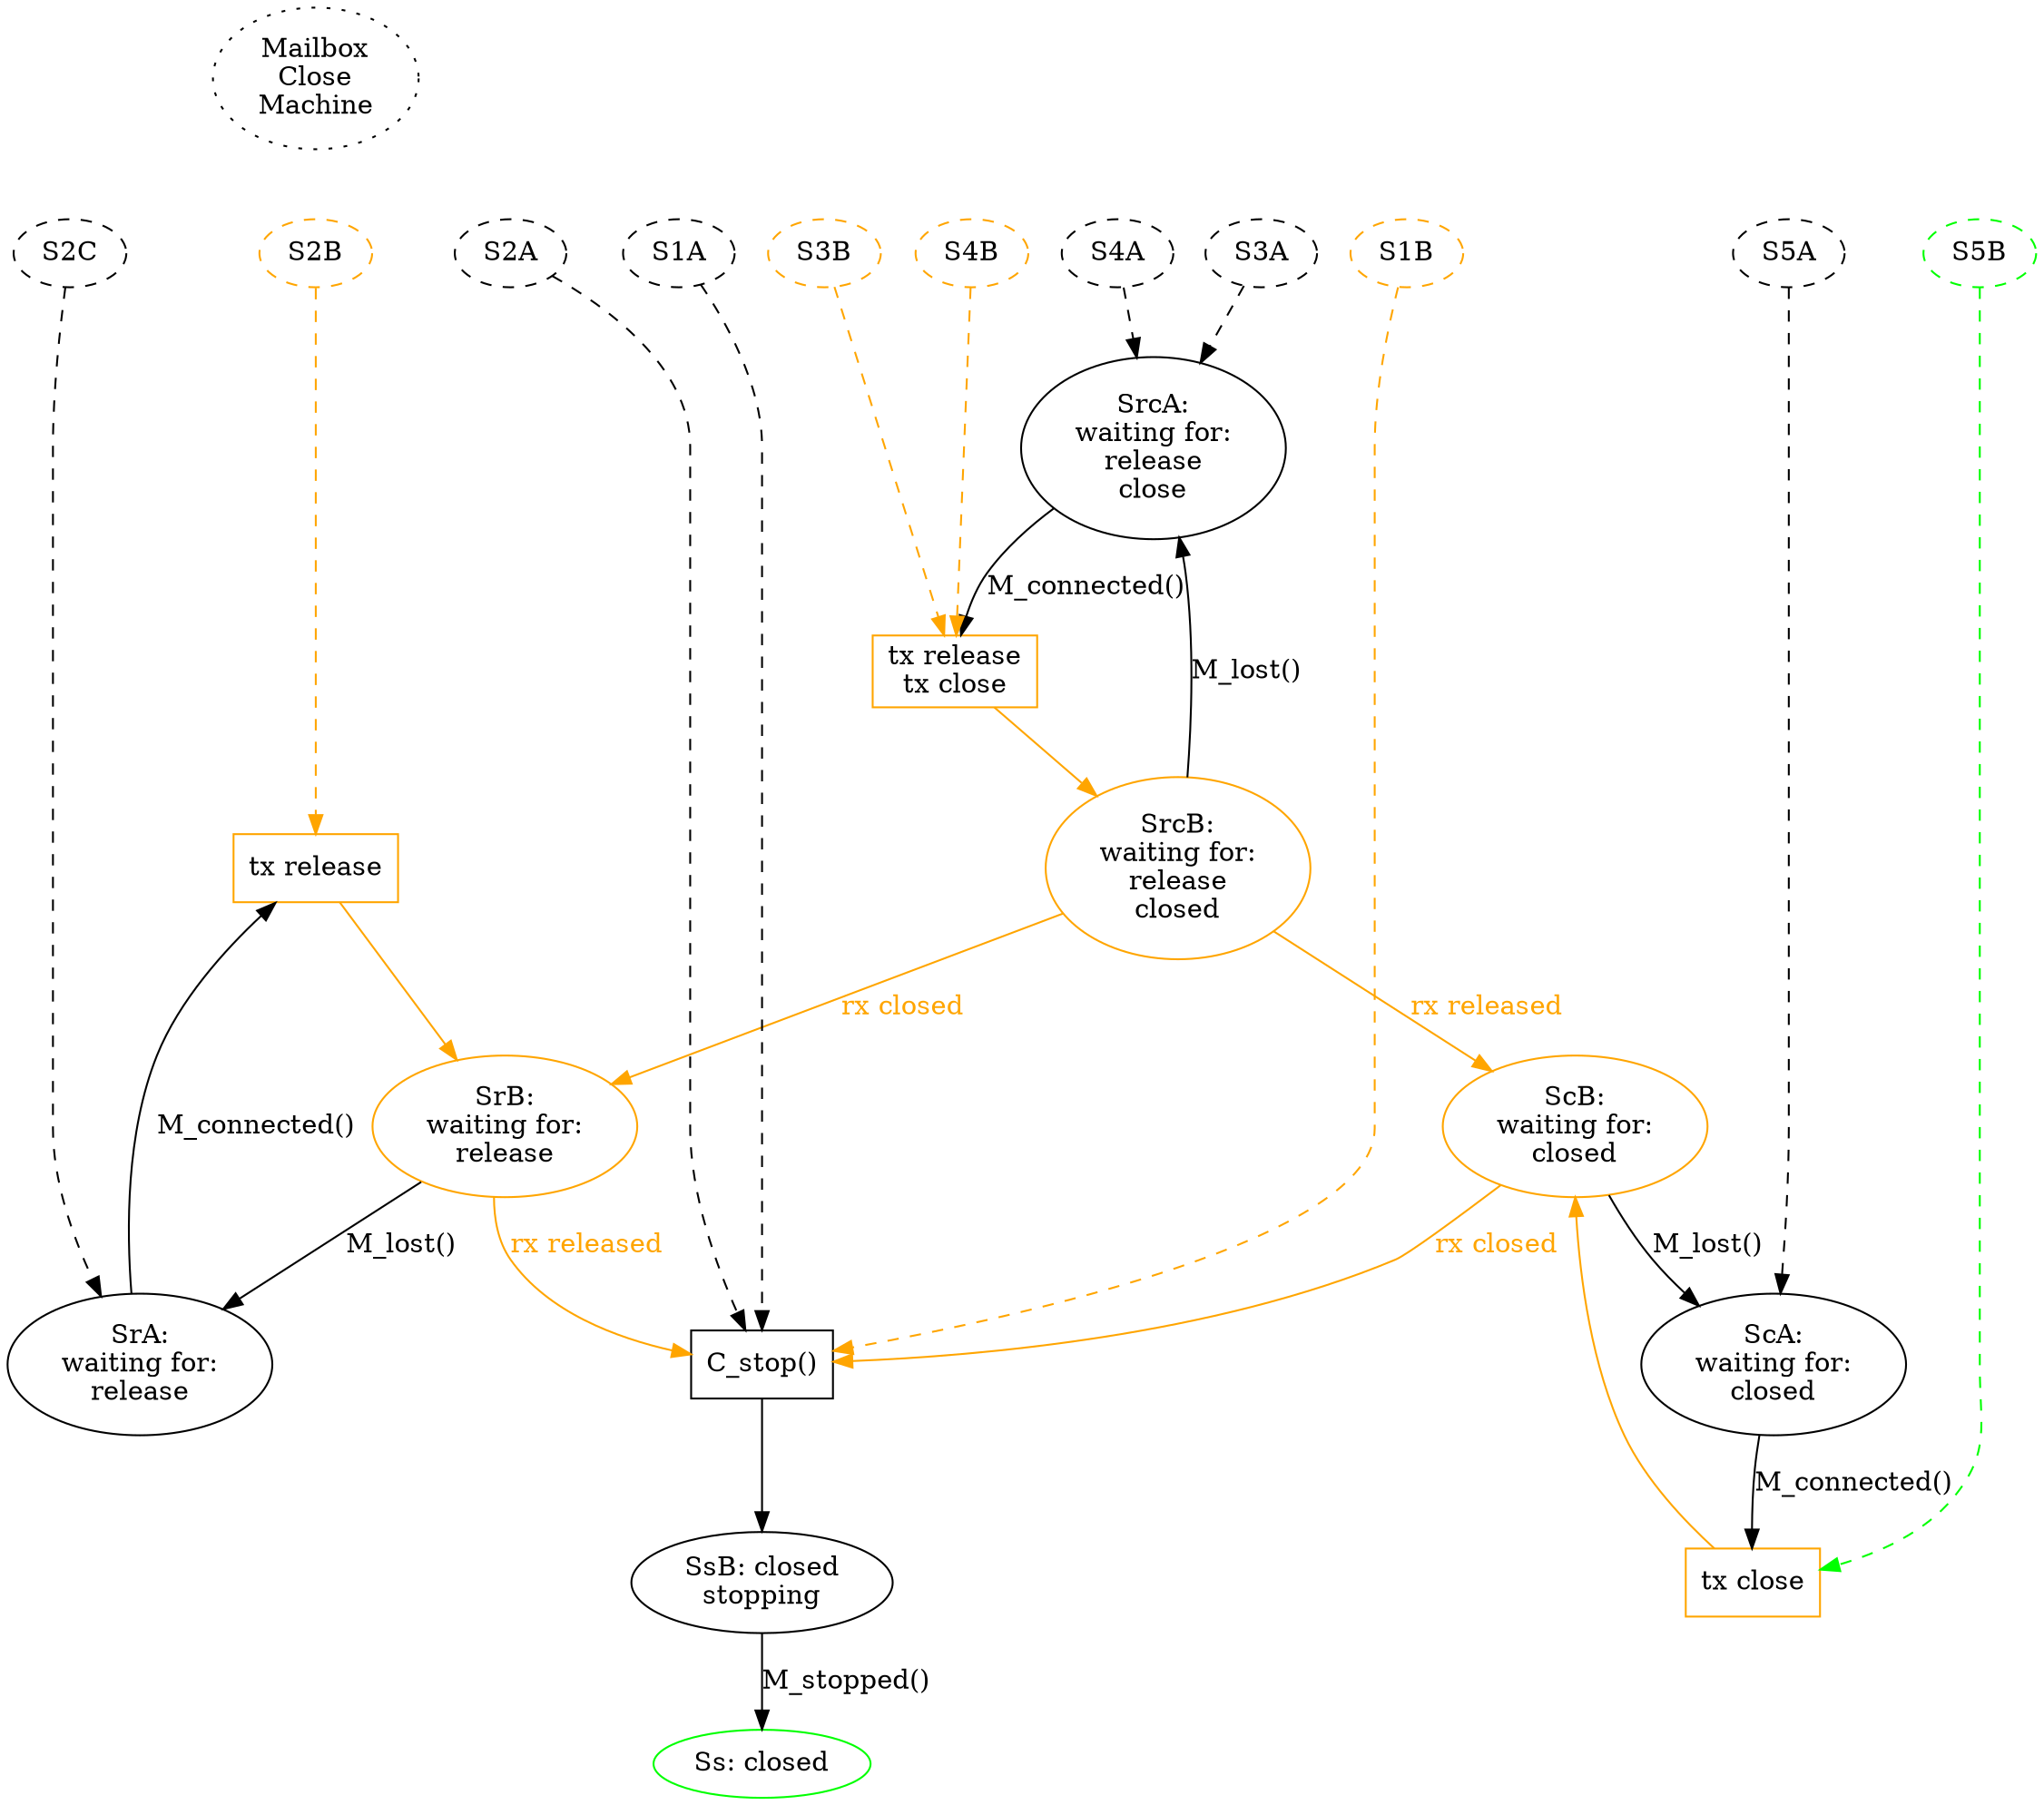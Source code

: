 digraph {
        /* M_close pathways */
        MC_title [label="Mailbox\nClose\nMachine" style="dotted"]
        MC_title -> MC_S2B [style="invis"]

        /* All dashed states are from the main Mailbox Machine diagram, and
        all dashed lines indicate M_close() pathways in from those states.
        Within this graph, all M_close() events leave the state unchanged. */

        MC_SrA [label="SrA:\nwaiting for:\nrelease"]
        MC_SrA -> MC_Pr [label="M_connected()"]
        MC_Pr [shape="box" label="tx release" color="orange"]
        MC_Pr -> MC_SrB [color="orange"]
        MC_SrB [label="SrB:\nwaiting for:\nrelease" color="orange"]
        MC_SrB -> MC_SrA [label="M_lost()"]
        MC_SrB -> MC_P_stop [label="rx released" color="orange" fontcolor="orange"]

        MC_ScA [label="ScA:\nwaiting for:\nclosed"]
        MC_ScA -> MC_Pc [label="M_connected()"]
        MC_Pc [shape="box" label="tx close" color="orange"]
        MC_Pc -> MC_ScB [color="orange"]
        MC_ScB [label="ScB:\nwaiting for:\nclosed" color="orange"]
        MC_ScB -> MC_ScA [label="M_lost()"]
        MC_ScB -> MC_P_stop [label="rx closed" color="orange" fontcolor="orange"]

        MC_SrcA [label="SrcA:\nwaiting for:\nrelease\nclose"]
        MC_SrcA -> MC_Prc [label="M_connected()"]
        MC_Prc [shape="box" label="tx release\ntx close" color="orange"]
        MC_Prc -> MC_SrcB [color="orange"]
        MC_SrcB [label="SrcB:\nwaiting for:\nrelease\nclosed" color="orange"]
        MC_SrcB -> MC_SrcA [label="M_lost()"]
        MC_SrcB -> MC_ScB [label="rx released" color="orange" fontcolor="orange"]
        MC_SrcB -> MC_SrB [label="rx closed" color="orange" fontcolor="orange"]


        MC_P_stop [shape="box" label="C_stop()"]
        MC_P_stop -> MC_SsB

        MC_SsB -> MC_Ss [label="M_stopped()"]
        MC_SsB [label="SsB: closed\nstopping"]

        MC_Ss [label="Ss: closed" color="green"]


        {rank=same; MC_S2A MC_S2B MC_S2C MC_S1A MC_S1B MC_S3A MC_S3B MC_S4A MC_S4B MC_S5A MC_S5B}
        MC_S1A [label="S1A" style="dashed"]
        MC_S1A -> MC_P_stop [style="dashed"]
        MC_S1B [label="S1B" color="orange" style="dashed"]
        MC_S1B -> MC_P_stop [style="dashed" color="orange"]

        MC_S2C -> MC_S2A [style="invis"]
        MC_S2A [label="S2A" style="dashed"]
        MC_S2A -> MC_P_stop [style="dashed"]
        MC_S2C [label="S2C" style="dashed"]
        MC_S2C -> MC_SrA [style="dashed"]
        MC_S2B [label="S2B" color="orange" style="dashed"]
        MC_S2B -> MC_Pr [color="orange" style="dashed"]

        MC_S3A [label="S3A" style="dashed"]
        MC_S3B [label="S3B" color="orange" style="dashed"]
        MC_S3A -> MC_SrcA [style="dashed"]
        MC_S3B -> MC_Prc [color="orange" style="dashed"]

        MC_S4A [label="S4A" style="dashed"]
        MC_S4B [label="S4B" color="orange" style="dashed"]
        MC_S4A -> MC_SrcA [style="dashed"]
        MC_S4B -> MC_Prc [color="orange" style="dashed"]

        MC_S5A [label="S5A" style="dashed"]
        MC_S5B [label="S5B" color="green" style="dashed"]
        MC_S5A -> MC_ScA [style="dashed"]
        MC_S5B -> MC_Pc [style="dashed" color="green"]

}
